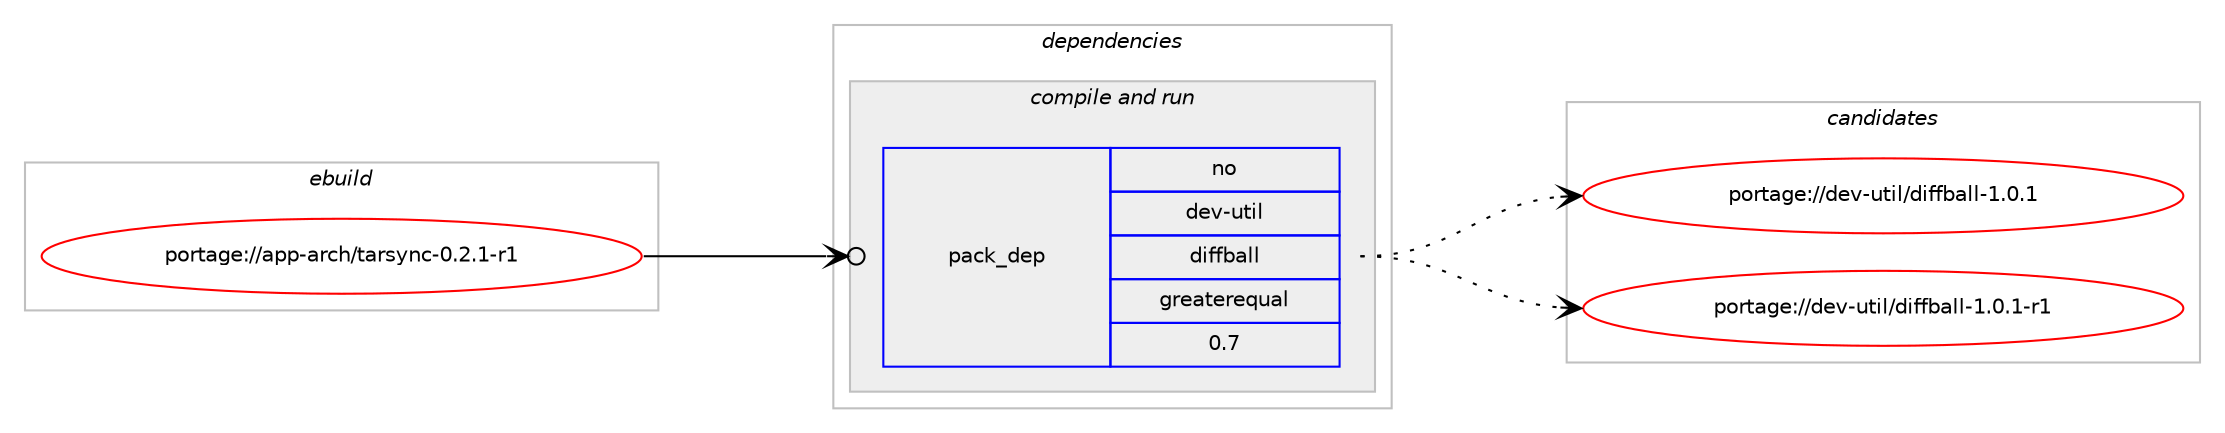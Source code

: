 digraph prolog {

# *************
# Graph options
# *************

newrank=true;
concentrate=true;
compound=true;
graph [rankdir=LR,fontname=Helvetica,fontsize=10,ranksep=1.5];#, ranksep=2.5, nodesep=0.2];
edge  [arrowhead=vee];
node  [fontname=Helvetica,fontsize=10];

# **********
# The ebuild
# **********

subgraph cluster_leftcol {
color=gray;
rank=same;
label=<<i>ebuild</i>>;
id [label="portage://app-arch/tarsync-0.2.1-r1", color=red, width=4, href="../app-arch/tarsync-0.2.1-r1.svg"];
}

# ****************
# The dependencies
# ****************

subgraph cluster_midcol {
color=gray;
label=<<i>dependencies</i>>;
subgraph cluster_compile {
fillcolor="#eeeeee";
style=filled;
label=<<i>compile</i>>;
}
subgraph cluster_compileandrun {
fillcolor="#eeeeee";
style=filled;
label=<<i>compile and run</i>>;
subgraph pack6324 {
dependency8782 [label=<<TABLE BORDER="0" CELLBORDER="1" CELLSPACING="0" CELLPADDING="4" WIDTH="220"><TR><TD ROWSPAN="6" CELLPADDING="30">pack_dep</TD></TR><TR><TD WIDTH="110">no</TD></TR><TR><TD>dev-util</TD></TR><TR><TD>diffball</TD></TR><TR><TD>greaterequal</TD></TR><TR><TD>0.7</TD></TR></TABLE>>, shape=none, color=blue];
}
id:e -> dependency8782:w [weight=20,style="solid",arrowhead="odotvee"];
}
subgraph cluster_run {
fillcolor="#eeeeee";
style=filled;
label=<<i>run</i>>;
}
}

# **************
# The candidates
# **************

subgraph cluster_choices {
rank=same;
color=gray;
label=<<i>candidates</i>>;

subgraph choice6324 {
color=black;
nodesep=1;
choiceportage10010111845117116105108471001051021029897108108454946484649 [label="portage://dev-util/diffball-1.0.1", color=red, width=4,href="../dev-util/diffball-1.0.1.svg"];
choiceportage100101118451171161051084710010510210298971081084549464846494511449 [label="portage://dev-util/diffball-1.0.1-r1", color=red, width=4,href="../dev-util/diffball-1.0.1-r1.svg"];
dependency8782:e -> choiceportage10010111845117116105108471001051021029897108108454946484649:w [style=dotted,weight="100"];
dependency8782:e -> choiceportage100101118451171161051084710010510210298971081084549464846494511449:w [style=dotted,weight="100"];
}
}

}

